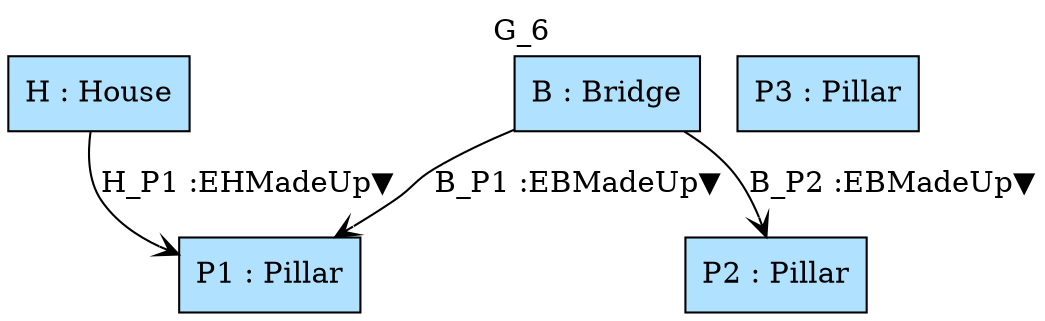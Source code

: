 digraph {graph[label=G_6,labelloc=tl,labelfontsize=12];
"H"[shape=box,fillcolor=lightskyblue1,style = filled,label="H : House"];
"B"[shape=box,fillcolor=lightskyblue1,style = filled,label="B : Bridge"];
"P1"[shape=box,fillcolor=lightskyblue1,style = filled,label="P1 : Pillar"];
"P2"[shape=box,fillcolor=lightskyblue1,style = filled,label="P2 : Pillar"];
"P3"[shape=box,fillcolor=lightskyblue1,style = filled,label="P3 : Pillar"];

"H"->"P1"[label="H_P1 :EHMadeUp▼",arrowhead=vee];
"B"->"P1"[label="B_P1 :EBMadeUp▼",arrowhead=vee];
"B"->"P2"[label="B_P2 :EBMadeUp▼",arrowhead=vee];
}